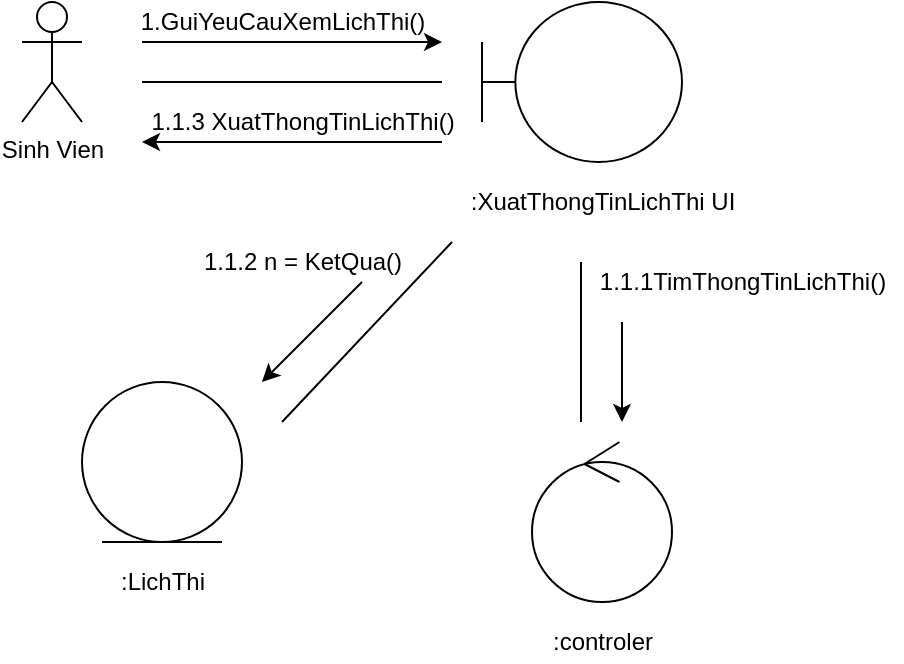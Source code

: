 <mxfile version="15.8.3" type="github">
  <diagram id="rjWsKepcYEjubWmph5aI" name="Page-1">
    <mxGraphModel dx="1278" dy="547" grid="1" gridSize="10" guides="1" tooltips="1" connect="1" arrows="1" fold="1" page="1" pageScale="1" pageWidth="827" pageHeight="1169" math="0" shadow="0">
      <root>
        <mxCell id="0" />
        <mxCell id="1" parent="0" />
        <mxCell id="ojFfjfJ2Ftet8uHenFnk-1" value="Sinh Vien&lt;br&gt;" style="shape=umlActor;verticalLabelPosition=bottom;verticalAlign=top;html=1;outlineConnect=0;" vertex="1" parent="1">
          <mxGeometry x="190" y="70" width="30" height="60" as="geometry" />
        </mxCell>
        <mxCell id="ojFfjfJ2Ftet8uHenFnk-2" value="" style="endArrow=none;html=1;rounded=0;" edge="1" parent="1">
          <mxGeometry width="50" height="50" relative="1" as="geometry">
            <mxPoint x="250" y="110" as="sourcePoint" />
            <mxPoint x="400" y="110" as="targetPoint" />
          </mxGeometry>
        </mxCell>
        <mxCell id="ojFfjfJ2Ftet8uHenFnk-3" value="" style="endArrow=classic;html=1;rounded=0;" edge="1" parent="1">
          <mxGeometry width="50" height="50" relative="1" as="geometry">
            <mxPoint x="250" y="90" as="sourcePoint" />
            <mxPoint x="400" y="90" as="targetPoint" />
          </mxGeometry>
        </mxCell>
        <mxCell id="ojFfjfJ2Ftet8uHenFnk-4" value="1.GuiYeuCauXemLichThi()" style="text;html=1;align=center;verticalAlign=middle;resizable=0;points=[];autosize=1;strokeColor=none;fillColor=none;" vertex="1" parent="1">
          <mxGeometry x="240" y="70" width="160" height="20" as="geometry" />
        </mxCell>
        <mxCell id="ojFfjfJ2Ftet8uHenFnk-5" value="" style="shape=umlBoundary;whiteSpace=wrap;html=1;" vertex="1" parent="1">
          <mxGeometry x="420" y="70" width="100" height="80" as="geometry" />
        </mxCell>
        <mxCell id="ojFfjfJ2Ftet8uHenFnk-6" value="" style="endArrow=classic;html=1;rounded=0;" edge="1" parent="1">
          <mxGeometry width="50" height="50" relative="1" as="geometry">
            <mxPoint x="400" y="140" as="sourcePoint" />
            <mxPoint x="250" y="140" as="targetPoint" />
          </mxGeometry>
        </mxCell>
        <mxCell id="ojFfjfJ2Ftet8uHenFnk-7" value="1.1.3 XuatThongTinLichThi()" style="text;html=1;align=center;verticalAlign=middle;resizable=0;points=[];autosize=1;strokeColor=none;fillColor=none;" vertex="1" parent="1">
          <mxGeometry x="245" y="120" width="170" height="20" as="geometry" />
        </mxCell>
        <mxCell id="ojFfjfJ2Ftet8uHenFnk-8" value=":XuatThongTinLichThi UI" style="text;html=1;align=center;verticalAlign=middle;resizable=0;points=[];autosize=1;strokeColor=none;fillColor=none;" vertex="1" parent="1">
          <mxGeometry x="405" y="160" width="150" height="20" as="geometry" />
        </mxCell>
        <mxCell id="ojFfjfJ2Ftet8uHenFnk-11" value="" style="endArrow=none;html=1;rounded=0;" edge="1" parent="1">
          <mxGeometry width="50" height="50" relative="1" as="geometry">
            <mxPoint x="320" y="280" as="sourcePoint" />
            <mxPoint x="405" y="190" as="targetPoint" />
          </mxGeometry>
        </mxCell>
        <mxCell id="ojFfjfJ2Ftet8uHenFnk-12" value="" style="endArrow=none;html=1;rounded=0;" edge="1" parent="1">
          <mxGeometry width="50" height="50" relative="1" as="geometry">
            <mxPoint x="469.5" y="280" as="sourcePoint" />
            <mxPoint x="469.5" y="200" as="targetPoint" />
          </mxGeometry>
        </mxCell>
        <mxCell id="ojFfjfJ2Ftet8uHenFnk-13" value="" style="endArrow=classic;html=1;rounded=0;" edge="1" parent="1">
          <mxGeometry width="50" height="50" relative="1" as="geometry">
            <mxPoint x="360" y="210" as="sourcePoint" />
            <mxPoint x="310" y="260" as="targetPoint" />
          </mxGeometry>
        </mxCell>
        <mxCell id="ojFfjfJ2Ftet8uHenFnk-14" value="" style="endArrow=classic;html=1;rounded=0;" edge="1" parent="1">
          <mxGeometry width="50" height="50" relative="1" as="geometry">
            <mxPoint x="490" y="230" as="sourcePoint" />
            <mxPoint x="490" y="280" as="targetPoint" />
          </mxGeometry>
        </mxCell>
        <mxCell id="ojFfjfJ2Ftet8uHenFnk-15" value="" style="ellipse;shape=umlEntity;whiteSpace=wrap;html=1;" vertex="1" parent="1">
          <mxGeometry x="220" y="260" width="80" height="80" as="geometry" />
        </mxCell>
        <mxCell id="ojFfjfJ2Ftet8uHenFnk-16" value=":LichThi" style="text;html=1;align=center;verticalAlign=middle;resizable=0;points=[];autosize=1;strokeColor=none;fillColor=none;" vertex="1" parent="1">
          <mxGeometry x="230" y="350" width="60" height="20" as="geometry" />
        </mxCell>
        <mxCell id="ojFfjfJ2Ftet8uHenFnk-17" value="" style="ellipse;shape=umlControl;whiteSpace=wrap;html=1;" vertex="1" parent="1">
          <mxGeometry x="445" y="290" width="70" height="80" as="geometry" />
        </mxCell>
        <mxCell id="ojFfjfJ2Ftet8uHenFnk-18" value="1.1.1TimThongTinLichThi()" style="text;html=1;align=center;verticalAlign=middle;resizable=0;points=[];autosize=1;strokeColor=none;fillColor=none;rotation=0;" vertex="1" parent="1">
          <mxGeometry x="470" y="200" width="160" height="20" as="geometry" />
        </mxCell>
        <mxCell id="ojFfjfJ2Ftet8uHenFnk-19" value="1.1.2 n = KetQua()" style="text;html=1;align=center;verticalAlign=middle;resizable=0;points=[];autosize=1;strokeColor=none;fillColor=none;" vertex="1" parent="1">
          <mxGeometry x="275" y="190" width="110" height="20" as="geometry" />
        </mxCell>
        <mxCell id="ojFfjfJ2Ftet8uHenFnk-20" value=":controler" style="text;html=1;align=center;verticalAlign=middle;resizable=0;points=[];autosize=1;strokeColor=none;fillColor=none;" vertex="1" parent="1">
          <mxGeometry x="445" y="380" width="70" height="20" as="geometry" />
        </mxCell>
      </root>
    </mxGraphModel>
  </diagram>
</mxfile>
